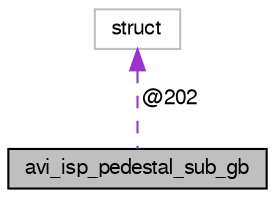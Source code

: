 digraph "avi_isp_pedestal_sub_gb"
{
  edge [fontname="FreeSans",fontsize="10",labelfontname="FreeSans",labelfontsize="10"];
  node [fontname="FreeSans",fontsize="10",shape=record];
  Node1 [label="avi_isp_pedestal_sub_gb",height=0.2,width=0.4,color="black", fillcolor="grey75", style="filled", fontcolor="black"];
  Node2 -> Node1 [dir="back",color="darkorchid3",fontsize="10",style="dashed",label=" @202" ,fontname="FreeSans"];
  Node2 [label="struct",height=0.2,width=0.4,color="grey75", fillcolor="white", style="filled"];
}
